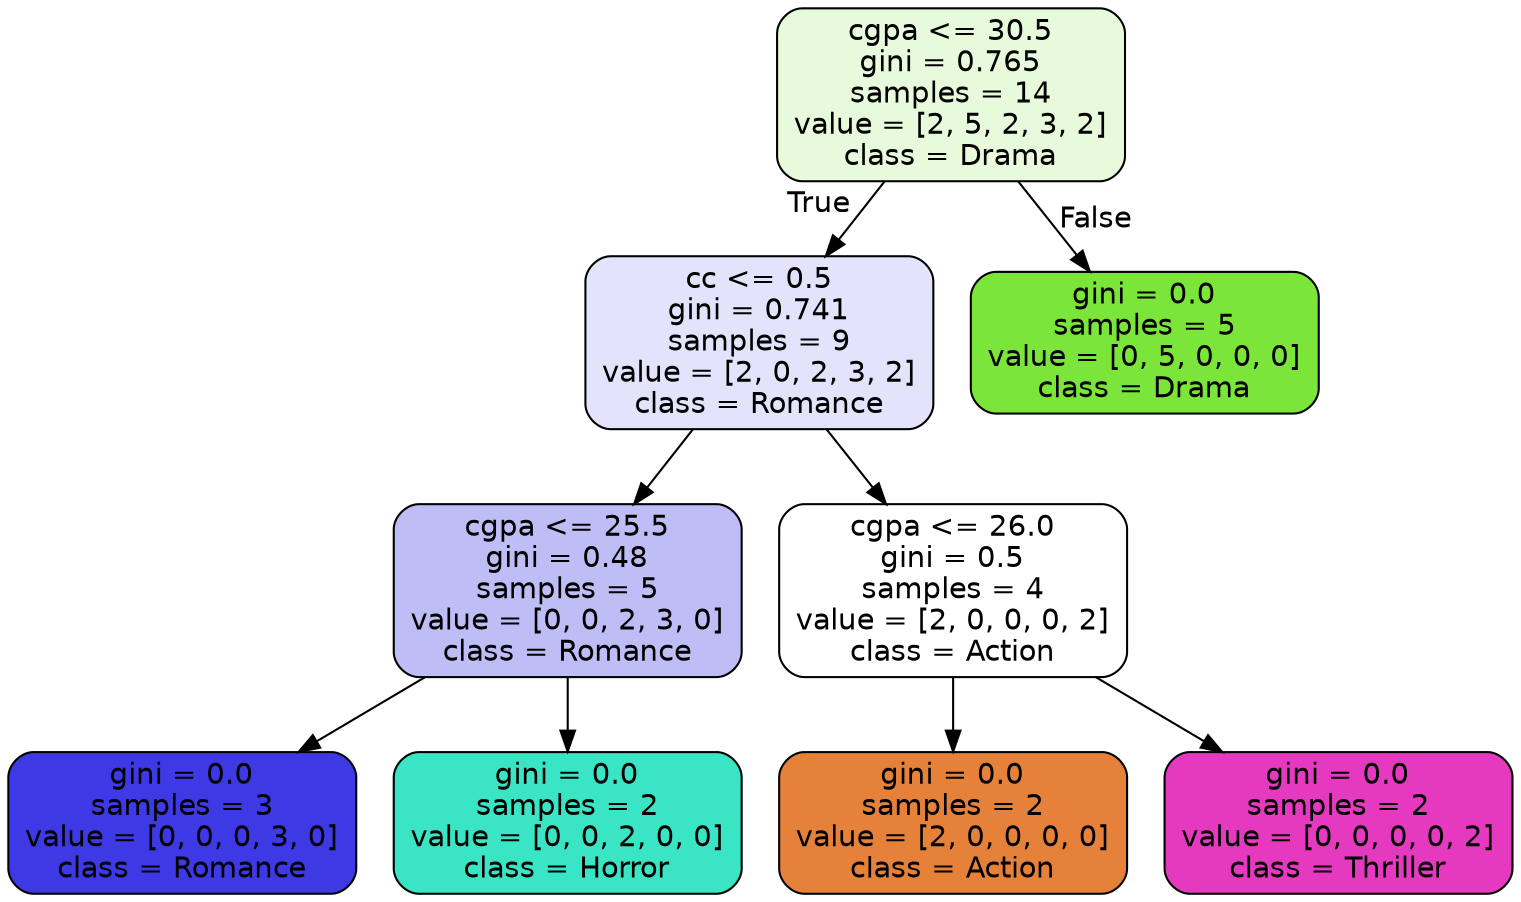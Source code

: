 digraph Tree {
node [shape=box, style="filled, rounded", color="black", fontname=helvetica] ;
edge [fontname=helvetica] ;
0 [label="cgpa <= 30.5\ngini = 0.765\nsamples = 14\nvalue = [2, 5, 2, 3, 2]\nclass = Drama", fillcolor="#e7fadb"] ;
1 [label="cc <= 0.5\ngini = 0.741\nsamples = 9\nvalue = [2, 0, 2, 3, 2]\nclass = Romance", fillcolor="#e3e3fb"] ;
0 -> 1 [labeldistance=2.5, labelangle=45, headlabel="True"] ;
2 [label="cgpa <= 25.5\ngini = 0.48\nsamples = 5\nvalue = [0, 0, 2, 3, 0]\nclass = Romance", fillcolor="#bebdf6"] ;
1 -> 2 ;
3 [label="gini = 0.0\nsamples = 3\nvalue = [0, 0, 0, 3, 0]\nclass = Romance", fillcolor="#3c39e5"] ;
2 -> 3 ;
4 [label="gini = 0.0\nsamples = 2\nvalue = [0, 0, 2, 0, 0]\nclass = Horror", fillcolor="#39e5c5"] ;
2 -> 4 ;
5 [label="cgpa <= 26.0\ngini = 0.5\nsamples = 4\nvalue = [2, 0, 0, 0, 2]\nclass = Action", fillcolor="#ffffff"] ;
1 -> 5 ;
6 [label="gini = 0.0\nsamples = 2\nvalue = [2, 0, 0, 0, 0]\nclass = Action", fillcolor="#e58139"] ;
5 -> 6 ;
7 [label="gini = 0.0\nsamples = 2\nvalue = [0, 0, 0, 0, 2]\nclass = Thriller", fillcolor="#e539c0"] ;
5 -> 7 ;
8 [label="gini = 0.0\nsamples = 5\nvalue = [0, 5, 0, 0, 0]\nclass = Drama", fillcolor="#7be539"] ;
0 -> 8 [labeldistance=2.5, labelangle=-45, headlabel="False"] ;
}